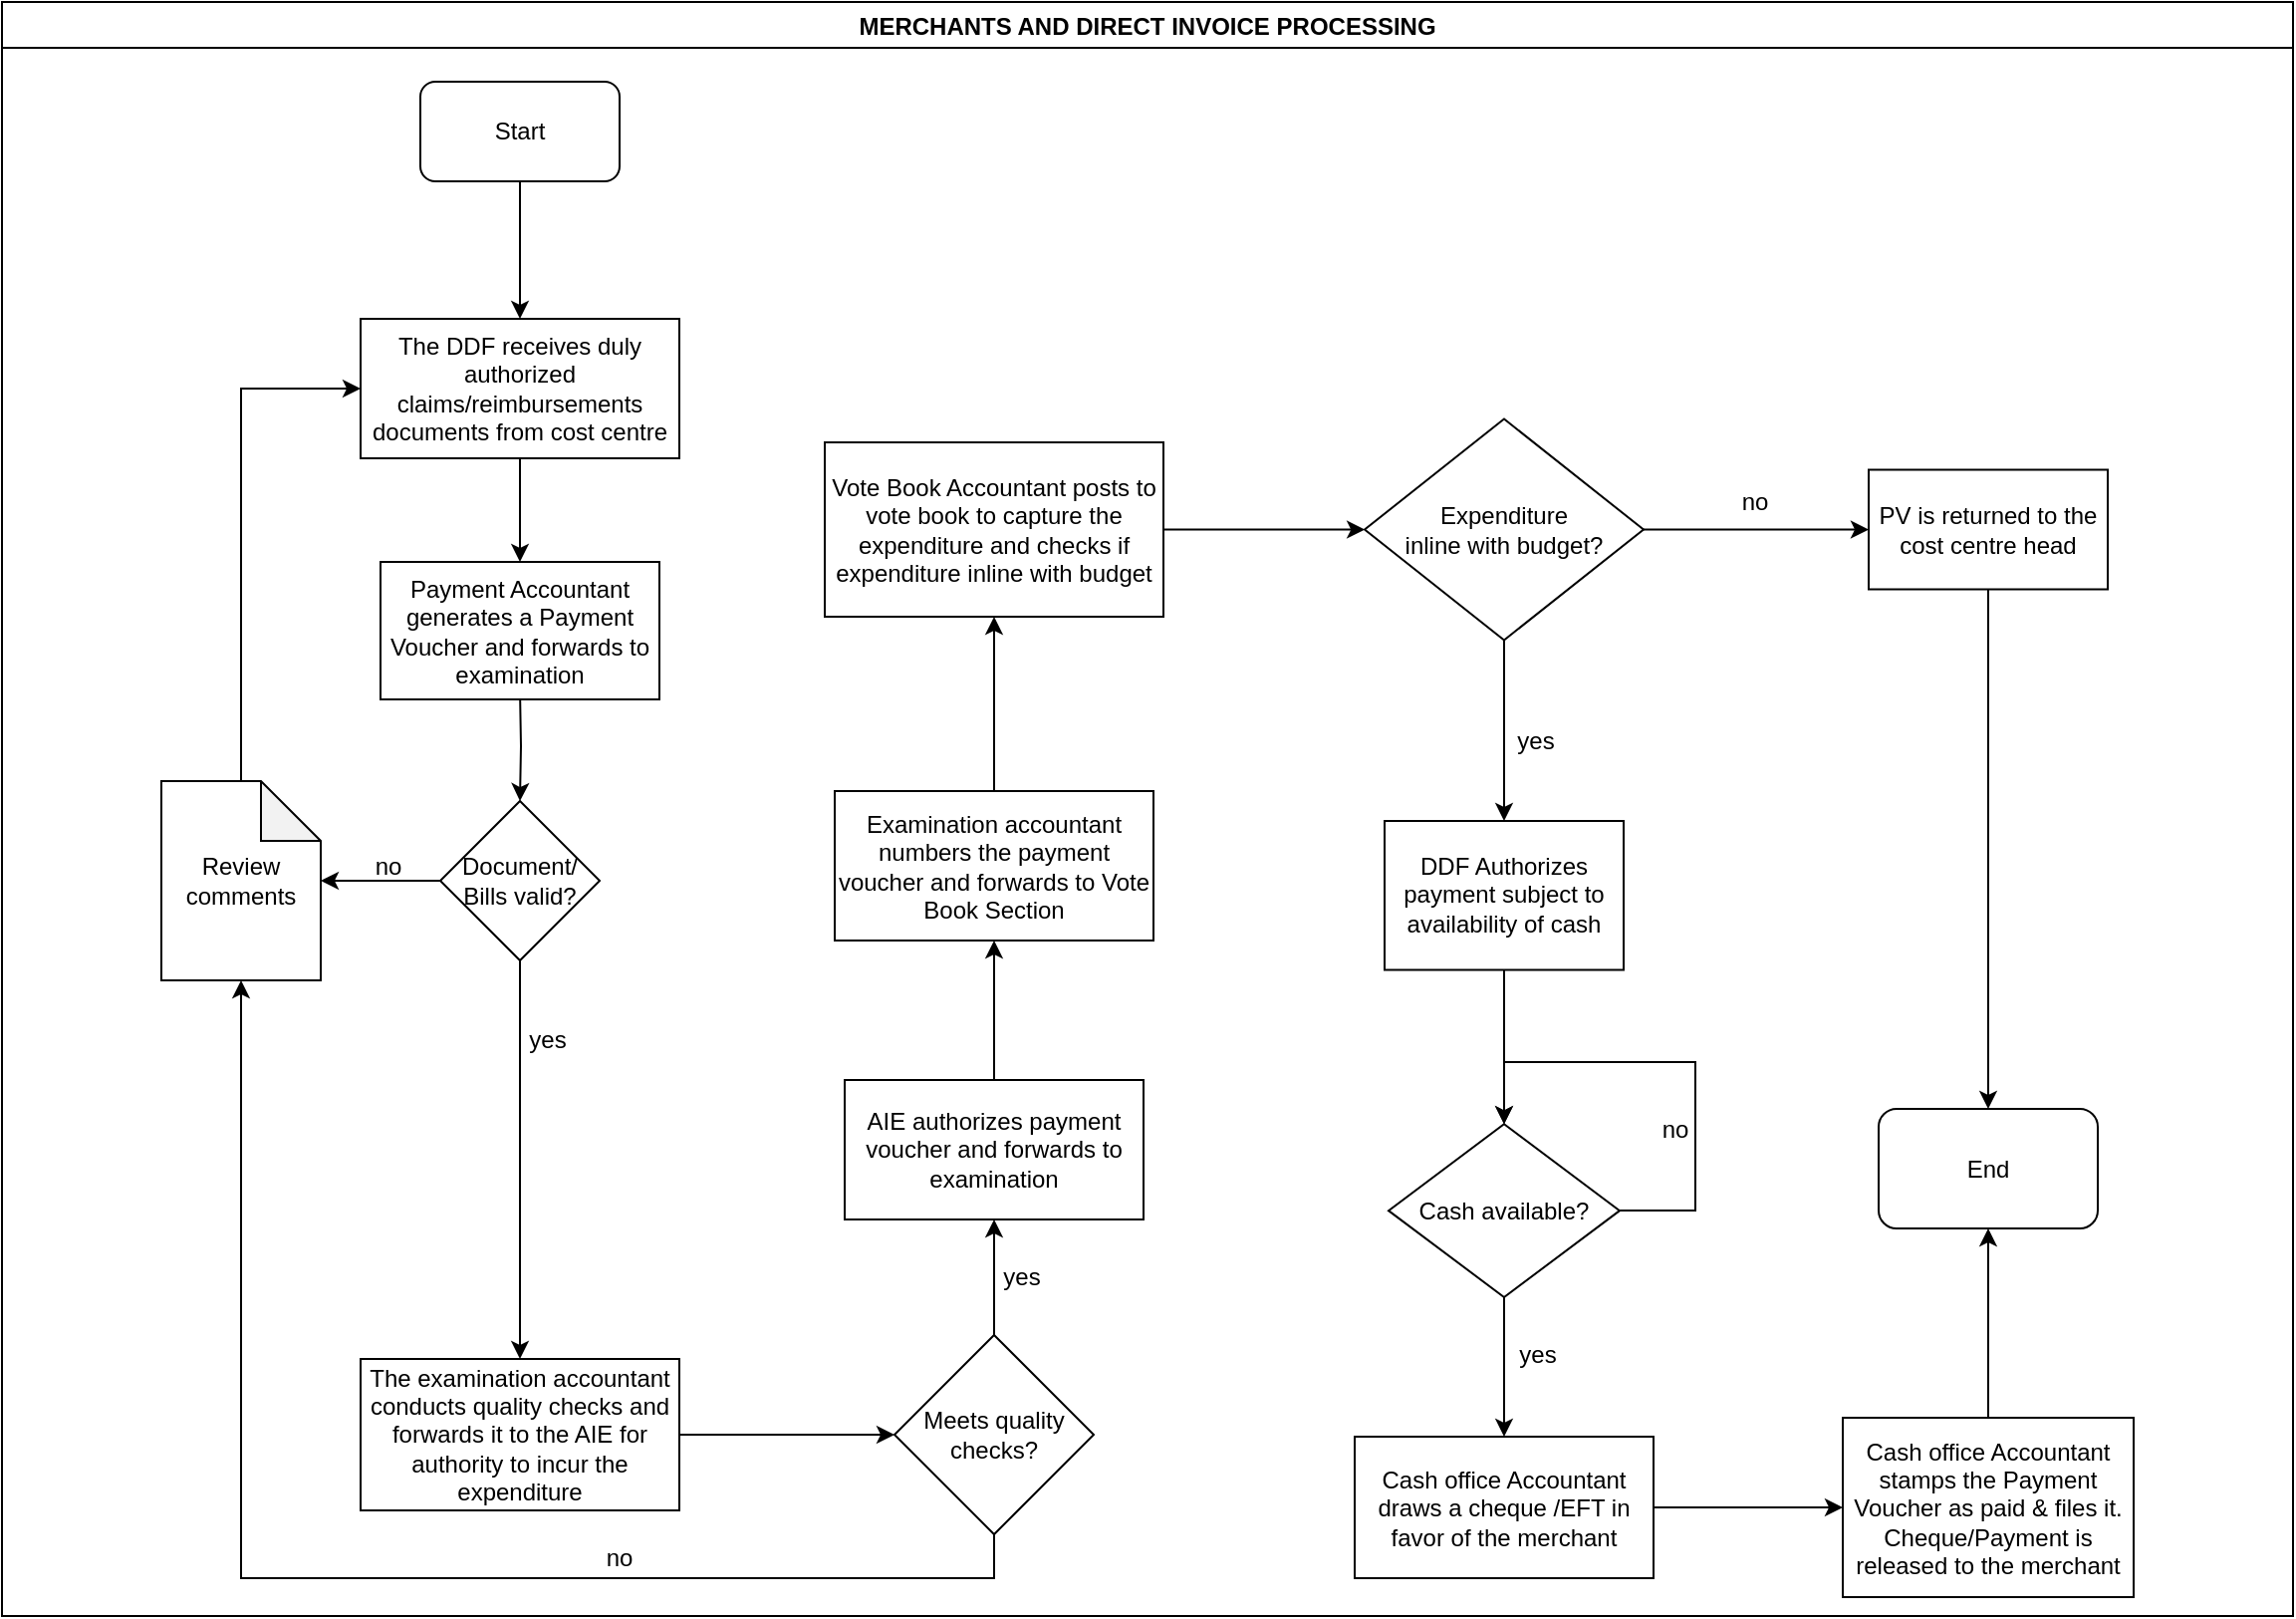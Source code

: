 <mxfile version="13.10.9" type="github">
  <diagram id="uc0_SV3gPutvzjMln_G1" name="Page-1">
    <mxGraphModel dx="1038" dy="547" grid="1" gridSize="10" guides="1" tooltips="1" connect="1" arrows="1" fold="1" page="1" pageScale="1" pageWidth="1169" pageHeight="827" math="0" shadow="0">
      <root>
        <mxCell id="0" />
        <mxCell id="1" parent="0" />
        <mxCell id="XGWN-mqswAZI33q1c_55-36" value="MERCHANTS AND DIRECT INVOICE PROCESSING" style="swimlane;" vertex="1" parent="1">
          <mxGeometry x="10" y="9" width="1150" height="810" as="geometry" />
        </mxCell>
        <mxCell id="XGWN-mqswAZI33q1c_55-37" value="Start" style="rounded=1;whiteSpace=wrap;html=1;" vertex="1" parent="XGWN-mqswAZI33q1c_55-36">
          <mxGeometry x="210" y="40" width="100" height="50" as="geometry" />
        </mxCell>
        <mxCell id="XGWN-mqswAZI33q1c_55-38" value="The DDF receives duly authorized claims/reimbursements documents from cost centre" style="rounded=0;whiteSpace=wrap;html=1;" vertex="1" parent="XGWN-mqswAZI33q1c_55-36">
          <mxGeometry x="180" y="159" width="160" height="70" as="geometry" />
        </mxCell>
        <mxCell id="XGWN-mqswAZI33q1c_55-39" value="" style="edgeStyle=orthogonalEdgeStyle;rounded=0;orthogonalLoop=1;jettySize=auto;html=1;entryX=0.5;entryY=0;entryDx=0;entryDy=0;" edge="1" parent="XGWN-mqswAZI33q1c_55-36" source="XGWN-mqswAZI33q1c_55-37" target="XGWN-mqswAZI33q1c_55-38">
          <mxGeometry relative="1" as="geometry">
            <mxPoint x="260" y="165" as="targetPoint" />
          </mxGeometry>
        </mxCell>
        <mxCell id="XGWN-mqswAZI33q1c_55-41" value="" style="edgeStyle=orthogonalEdgeStyle;rounded=0;orthogonalLoop=1;jettySize=auto;html=1;entryX=0.5;entryY=0;entryDx=0;entryDy=0;" edge="1" parent="XGWN-mqswAZI33q1c_55-36" source="XGWN-mqswAZI33q1c_55-38" target="XGWN-mqswAZI33q1c_55-84">
          <mxGeometry relative="1" as="geometry">
            <mxPoint x="260" y="281" as="targetPoint" />
          </mxGeometry>
        </mxCell>
        <mxCell id="XGWN-mqswAZI33q1c_55-42" value="Document/ Bills valid?" style="rhombus;whiteSpace=wrap;html=1;rounded=0;" vertex="1" parent="XGWN-mqswAZI33q1c_55-36">
          <mxGeometry x="220" y="401" width="80" height="80" as="geometry" />
        </mxCell>
        <mxCell id="XGWN-mqswAZI33q1c_55-43" value="" style="edgeStyle=orthogonalEdgeStyle;rounded=0;orthogonalLoop=1;jettySize=auto;html=1;" edge="1" parent="XGWN-mqswAZI33q1c_55-36" target="XGWN-mqswAZI33q1c_55-42">
          <mxGeometry relative="1" as="geometry">
            <mxPoint x="260" y="345" as="sourcePoint" />
          </mxGeometry>
        </mxCell>
        <mxCell id="XGWN-mqswAZI33q1c_55-45" value="The examination accountant conducts quality checks and forwards it to the AIE for authority to incur the expenditure" style="whiteSpace=wrap;html=1;rounded=0;" vertex="1" parent="XGWN-mqswAZI33q1c_55-36">
          <mxGeometry x="180" y="681" width="160" height="76" as="geometry" />
        </mxCell>
        <mxCell id="XGWN-mqswAZI33q1c_55-46" value="yes" style="text;html=1;strokeColor=none;fillColor=none;align=center;verticalAlign=middle;whiteSpace=wrap;rounded=0;" vertex="1" parent="XGWN-mqswAZI33q1c_55-36">
          <mxGeometry x="254" y="511" width="40" height="20" as="geometry" />
        </mxCell>
        <mxCell id="XGWN-mqswAZI33q1c_55-47" value="Review comments" style="shape=note;whiteSpace=wrap;html=1;backgroundOutline=1;darkOpacity=0.05;" vertex="1" parent="XGWN-mqswAZI33q1c_55-36">
          <mxGeometry x="80" y="391" width="80" height="100" as="geometry" />
        </mxCell>
        <mxCell id="XGWN-mqswAZI33q1c_55-48" value="no" style="text;html=1;strokeColor=none;fillColor=none;align=center;verticalAlign=middle;whiteSpace=wrap;rounded=0;" vertex="1" parent="XGWN-mqswAZI33q1c_55-36">
          <mxGeometry x="174" y="424" width="40" height="20" as="geometry" />
        </mxCell>
        <mxCell id="XGWN-mqswAZI33q1c_55-49" value="" style="edgeStyle=orthogonalEdgeStyle;rounded=0;orthogonalLoop=1;jettySize=auto;html=1;entryX=0;entryY=0.5;entryDx=0;entryDy=0;" edge="1" parent="XGWN-mqswAZI33q1c_55-36" source="XGWN-mqswAZI33q1c_55-47" target="XGWN-mqswAZI33q1c_55-38">
          <mxGeometry relative="1" as="geometry">
            <mxPoint x="120" y="291" as="targetPoint" />
            <Array as="points">
              <mxPoint x="120" y="194" />
            </Array>
          </mxGeometry>
        </mxCell>
        <mxCell id="XGWN-mqswAZI33q1c_55-51" value="" style="edgeStyle=orthogonalEdgeStyle;rounded=0;orthogonalLoop=1;jettySize=auto;html=1;entryX=0.5;entryY=1;entryDx=0;entryDy=0;entryPerimeter=0;exitX=0.5;exitY=1;exitDx=0;exitDy=0;" edge="1" parent="XGWN-mqswAZI33q1c_55-36" source="XGWN-mqswAZI33q1c_55-52" target="XGWN-mqswAZI33q1c_55-47">
          <mxGeometry relative="1" as="geometry">
            <mxPoint x="490" y="869" as="targetPoint" />
            <Array as="points">
              <mxPoint x="498" y="791" />
              <mxPoint x="120" y="791" />
            </Array>
          </mxGeometry>
        </mxCell>
        <mxCell id="XGWN-mqswAZI33q1c_55-52" value="Meets quality checks?" style="rhombus;whiteSpace=wrap;html=1;rounded=0;" vertex="1" parent="XGWN-mqswAZI33q1c_55-36">
          <mxGeometry x="448" y="669" width="100" height="100" as="geometry" />
        </mxCell>
        <mxCell id="XGWN-mqswAZI33q1c_55-53" value="" style="edgeStyle=orthogonalEdgeStyle;rounded=0;orthogonalLoop=1;jettySize=auto;html=1;" edge="1" parent="XGWN-mqswAZI33q1c_55-36" source="XGWN-mqswAZI33q1c_55-45" target="XGWN-mqswAZI33q1c_55-52">
          <mxGeometry relative="1" as="geometry" />
        </mxCell>
        <mxCell id="XGWN-mqswAZI33q1c_55-54" value="no" style="text;html=1;strokeColor=none;fillColor=none;align=center;verticalAlign=middle;whiteSpace=wrap;rounded=0;" vertex="1" parent="XGWN-mqswAZI33q1c_55-36">
          <mxGeometry x="290" y="771" width="40" height="20" as="geometry" />
        </mxCell>
        <mxCell id="XGWN-mqswAZI33q1c_55-55" value="&lt;div&gt;Expenditure &lt;br&gt;&lt;/div&gt;&lt;div&gt;inline with budget?&lt;/div&gt;" style="rhombus;whiteSpace=wrap;html=1;rounded=0;" vertex="1" parent="XGWN-mqswAZI33q1c_55-36">
          <mxGeometry x="684" y="209.25" width="140" height="111" as="geometry" />
        </mxCell>
        <mxCell id="XGWN-mqswAZI33q1c_55-56" value="yes" style="text;html=1;strokeColor=none;fillColor=none;align=center;verticalAlign=middle;whiteSpace=wrap;rounded=0;" vertex="1" parent="XGWN-mqswAZI33q1c_55-36">
          <mxGeometry x="750" y="361" width="40" height="20" as="geometry" />
        </mxCell>
        <mxCell id="XGWN-mqswAZI33q1c_55-57" value="Cash available?" style="rhombus;whiteSpace=wrap;html=1;rounded=0;" vertex="1" parent="XGWN-mqswAZI33q1c_55-36">
          <mxGeometry x="696" y="563.13" width="116" height="86.87" as="geometry" />
        </mxCell>
        <mxCell id="XGWN-mqswAZI33q1c_55-58" value="Cash office Accountant draws a cheque /EFT in favor of the merchant" style="whiteSpace=wrap;html=1;rounded=0;" vertex="1" parent="XGWN-mqswAZI33q1c_55-36">
          <mxGeometry x="679" y="720" width="150" height="71.01" as="geometry" />
        </mxCell>
        <mxCell id="XGWN-mqswAZI33q1c_55-59" value="" style="edgeStyle=orthogonalEdgeStyle;rounded=0;orthogonalLoop=1;jettySize=auto;html=1;" edge="1" parent="XGWN-mqswAZI33q1c_55-36" source="XGWN-mqswAZI33q1c_55-57" target="XGWN-mqswAZI33q1c_55-58">
          <mxGeometry relative="1" as="geometry" />
        </mxCell>
        <mxCell id="XGWN-mqswAZI33q1c_55-60" value="yes" style="text;html=1;strokeColor=none;fillColor=none;align=center;verticalAlign=middle;whiteSpace=wrap;rounded=0;" vertex="1" parent="XGWN-mqswAZI33q1c_55-36">
          <mxGeometry x="751" y="669" width="40" height="20" as="geometry" />
        </mxCell>
        <mxCell id="XGWN-mqswAZI33q1c_55-61" value="Cash office Accountant stamps the Payment Voucher as paid &amp;amp; files it. Cheque/Payment is released to the merchant" style="whiteSpace=wrap;html=1;rounded=0;" vertex="1" parent="XGWN-mqswAZI33q1c_55-36">
          <mxGeometry x="924" y="710.51" width="146" height="90" as="geometry" />
        </mxCell>
        <mxCell id="XGWN-mqswAZI33q1c_55-62" value="" style="edgeStyle=orthogonalEdgeStyle;rounded=0;orthogonalLoop=1;jettySize=auto;html=1;" edge="1" parent="XGWN-mqswAZI33q1c_55-36" source="XGWN-mqswAZI33q1c_55-58" target="XGWN-mqswAZI33q1c_55-61">
          <mxGeometry relative="1" as="geometry" />
        </mxCell>
        <mxCell id="XGWN-mqswAZI33q1c_55-63" value="End" style="rounded=1;whiteSpace=wrap;html=1;" vertex="1" parent="XGWN-mqswAZI33q1c_55-36">
          <mxGeometry x="942" y="555.5" width="110" height="60" as="geometry" />
        </mxCell>
        <mxCell id="XGWN-mqswAZI33q1c_55-64" value="" style="edgeStyle=orthogonalEdgeStyle;rounded=0;orthogonalLoop=1;jettySize=auto;html=1;entryX=0.5;entryY=1;entryDx=0;entryDy=0;" edge="1" parent="XGWN-mqswAZI33q1c_55-36" source="XGWN-mqswAZI33q1c_55-61" target="XGWN-mqswAZI33q1c_55-63">
          <mxGeometry relative="1" as="geometry">
            <mxPoint x="997" y="615.51" as="targetPoint" />
          </mxGeometry>
        </mxCell>
        <mxCell id="XGWN-mqswAZI33q1c_55-65" value="PV is returned to the cost centre head" style="whiteSpace=wrap;html=1;rounded=0;" vertex="1" parent="XGWN-mqswAZI33q1c_55-36">
          <mxGeometry x="937" y="234.75" width="120" height="60" as="geometry" />
        </mxCell>
        <mxCell id="XGWN-mqswAZI33q1c_55-66" value="" style="edgeStyle=orthogonalEdgeStyle;rounded=0;orthogonalLoop=1;jettySize=auto;html=1;" edge="1" parent="XGWN-mqswAZI33q1c_55-36" source="XGWN-mqswAZI33q1c_55-55" target="XGWN-mqswAZI33q1c_55-65">
          <mxGeometry relative="1" as="geometry" />
        </mxCell>
        <mxCell id="XGWN-mqswAZI33q1c_55-67" value="" style="edgeStyle=orthogonalEdgeStyle;rounded=0;orthogonalLoop=1;jettySize=auto;html=1;entryX=0.5;entryY=0;entryDx=0;entryDy=0;" edge="1" parent="XGWN-mqswAZI33q1c_55-36" source="XGWN-mqswAZI33q1c_55-65" target="XGWN-mqswAZI33q1c_55-63">
          <mxGeometry relative="1" as="geometry">
            <mxPoint x="974" y="374.75" as="targetPoint" />
          </mxGeometry>
        </mxCell>
        <mxCell id="XGWN-mqswAZI33q1c_55-68" value="no" style="text;html=1;strokeColor=none;fillColor=none;align=center;verticalAlign=middle;whiteSpace=wrap;rounded=0;" vertex="1" parent="XGWN-mqswAZI33q1c_55-36">
          <mxGeometry x="860" y="241" width="40" height="20" as="geometry" />
        </mxCell>
        <mxCell id="XGWN-mqswAZI33q1c_55-69" value="" style="edgeStyle=orthogonalEdgeStyle;rounded=0;orthogonalLoop=1;jettySize=auto;html=1;entryX=0.5;entryY=0;entryDx=0;entryDy=0;" edge="1" parent="XGWN-mqswAZI33q1c_55-36" source="XGWN-mqswAZI33q1c_55-57" target="XGWN-mqswAZI33q1c_55-57">
          <mxGeometry relative="1" as="geometry">
            <mxPoint x="830" y="501" as="targetPoint" />
            <Array as="points">
              <mxPoint x="850" y="607" />
              <mxPoint x="850" y="532" />
              <mxPoint x="754" y="532" />
            </Array>
          </mxGeometry>
        </mxCell>
        <mxCell id="XGWN-mqswAZI33q1c_55-70" value="no" style="text;html=1;strokeColor=none;fillColor=none;align=center;verticalAlign=middle;whiteSpace=wrap;rounded=0;" vertex="1" parent="XGWN-mqswAZI33q1c_55-36">
          <mxGeometry x="820" y="555.5" width="40" height="20" as="geometry" />
        </mxCell>
        <mxCell id="XGWN-mqswAZI33q1c_55-84" value="Payment Accountant generates a Payment Voucher and forwards to examination" style="whiteSpace=wrap;html=1;rounded=0;" vertex="1" parent="XGWN-mqswAZI33q1c_55-36">
          <mxGeometry x="190" y="281" width="140" height="69" as="geometry" />
        </mxCell>
        <mxCell id="XGWN-mqswAZI33q1c_55-71" value="" style="edgeStyle=orthogonalEdgeStyle;rounded=0;orthogonalLoop=1;jettySize=auto;html=1;entryX=0.5;entryY=0;entryDx=0;entryDy=0;" edge="1" parent="XGWN-mqswAZI33q1c_55-36" source="XGWN-mqswAZI33q1c_55-42" target="XGWN-mqswAZI33q1c_55-45">
          <mxGeometry relative="1" as="geometry">
            <mxPoint x="260" y="551" as="targetPoint" />
          </mxGeometry>
        </mxCell>
        <mxCell id="XGWN-mqswAZI33q1c_55-72" value="" style="edgeStyle=orthogonalEdgeStyle;rounded=0;orthogonalLoop=1;jettySize=auto;html=1;" edge="1" parent="1" source="XGWN-mqswAZI33q1c_55-42">
          <mxGeometry relative="1" as="geometry">
            <mxPoint x="170" y="450" as="targetPoint" />
          </mxGeometry>
        </mxCell>
        <mxCell id="XGWN-mqswAZI33q1c_55-73" value="" style="edgeStyle=orthogonalEdgeStyle;rounded=0;orthogonalLoop=1;jettySize=auto;html=1;" edge="1" parent="1" source="XGWN-mqswAZI33q1c_55-74" target="XGWN-mqswAZI33q1c_55-77">
          <mxGeometry relative="1" as="geometry" />
        </mxCell>
        <mxCell id="XGWN-mqswAZI33q1c_55-74" value="AIE authorizes payment voucher and forwards to examination" style="whiteSpace=wrap;html=1;rounded=0;" vertex="1" parent="1">
          <mxGeometry x="433" y="550" width="150" height="70" as="geometry" />
        </mxCell>
        <mxCell id="XGWN-mqswAZI33q1c_55-75" value="" style="edgeStyle=orthogonalEdgeStyle;rounded=0;orthogonalLoop=1;jettySize=auto;html=1;" edge="1" parent="1" source="XGWN-mqswAZI33q1c_55-52" target="XGWN-mqswAZI33q1c_55-74">
          <mxGeometry relative="1" as="geometry" />
        </mxCell>
        <mxCell id="XGWN-mqswAZI33q1c_55-76" value="" style="edgeStyle=orthogonalEdgeStyle;rounded=0;orthogonalLoop=1;jettySize=auto;html=1;" edge="1" parent="1" source="XGWN-mqswAZI33q1c_55-77" target="XGWN-mqswAZI33q1c_55-80">
          <mxGeometry relative="1" as="geometry" />
        </mxCell>
        <mxCell id="XGWN-mqswAZI33q1c_55-77" value="Examination accountant numbers the payment voucher and forwards to Vote Book Section" style="whiteSpace=wrap;html=1;rounded=0;" vertex="1" parent="1">
          <mxGeometry x="428" y="405" width="160" height="75" as="geometry" />
        </mxCell>
        <mxCell id="XGWN-mqswAZI33q1c_55-78" value="yes" style="text;html=1;strokeColor=none;fillColor=none;align=center;verticalAlign=middle;whiteSpace=wrap;rounded=0;" vertex="1" parent="1">
          <mxGeometry x="502" y="639" width="40" height="20" as="geometry" />
        </mxCell>
        <mxCell id="XGWN-mqswAZI33q1c_55-79" value="" style="edgeStyle=orthogonalEdgeStyle;rounded=0;orthogonalLoop=1;jettySize=auto;html=1;" edge="1" parent="1" source="XGWN-mqswAZI33q1c_55-80" target="XGWN-mqswAZI33q1c_55-55">
          <mxGeometry relative="1" as="geometry" />
        </mxCell>
        <mxCell id="XGWN-mqswAZI33q1c_55-80" value="Vote Book Accountant posts to vote book to capture the expenditure and checks if expenditure inline with budget" style="whiteSpace=wrap;html=1;rounded=0;" vertex="1" parent="1">
          <mxGeometry x="423" y="230" width="170" height="87.5" as="geometry" />
        </mxCell>
        <mxCell id="XGWN-mqswAZI33q1c_55-81" value="" style="edgeStyle=orthogonalEdgeStyle;rounded=0;orthogonalLoop=1;jettySize=auto;html=1;" edge="1" parent="1" source="XGWN-mqswAZI33q1c_55-82" target="XGWN-mqswAZI33q1c_55-57">
          <mxGeometry relative="1" as="geometry" />
        </mxCell>
        <mxCell id="XGWN-mqswAZI33q1c_55-82" value="DDF Authorizes payment subject to availability of cash" style="whiteSpace=wrap;html=1;rounded=0;" vertex="1" parent="1">
          <mxGeometry x="704" y="420" width="120" height="74.75" as="geometry" />
        </mxCell>
        <mxCell id="XGWN-mqswAZI33q1c_55-83" value="" style="edgeStyle=orthogonalEdgeStyle;rounded=0;orthogonalLoop=1;jettySize=auto;html=1;" edge="1" parent="1" source="XGWN-mqswAZI33q1c_55-55" target="XGWN-mqswAZI33q1c_55-82">
          <mxGeometry relative="1" as="geometry" />
        </mxCell>
      </root>
    </mxGraphModel>
  </diagram>
</mxfile>
